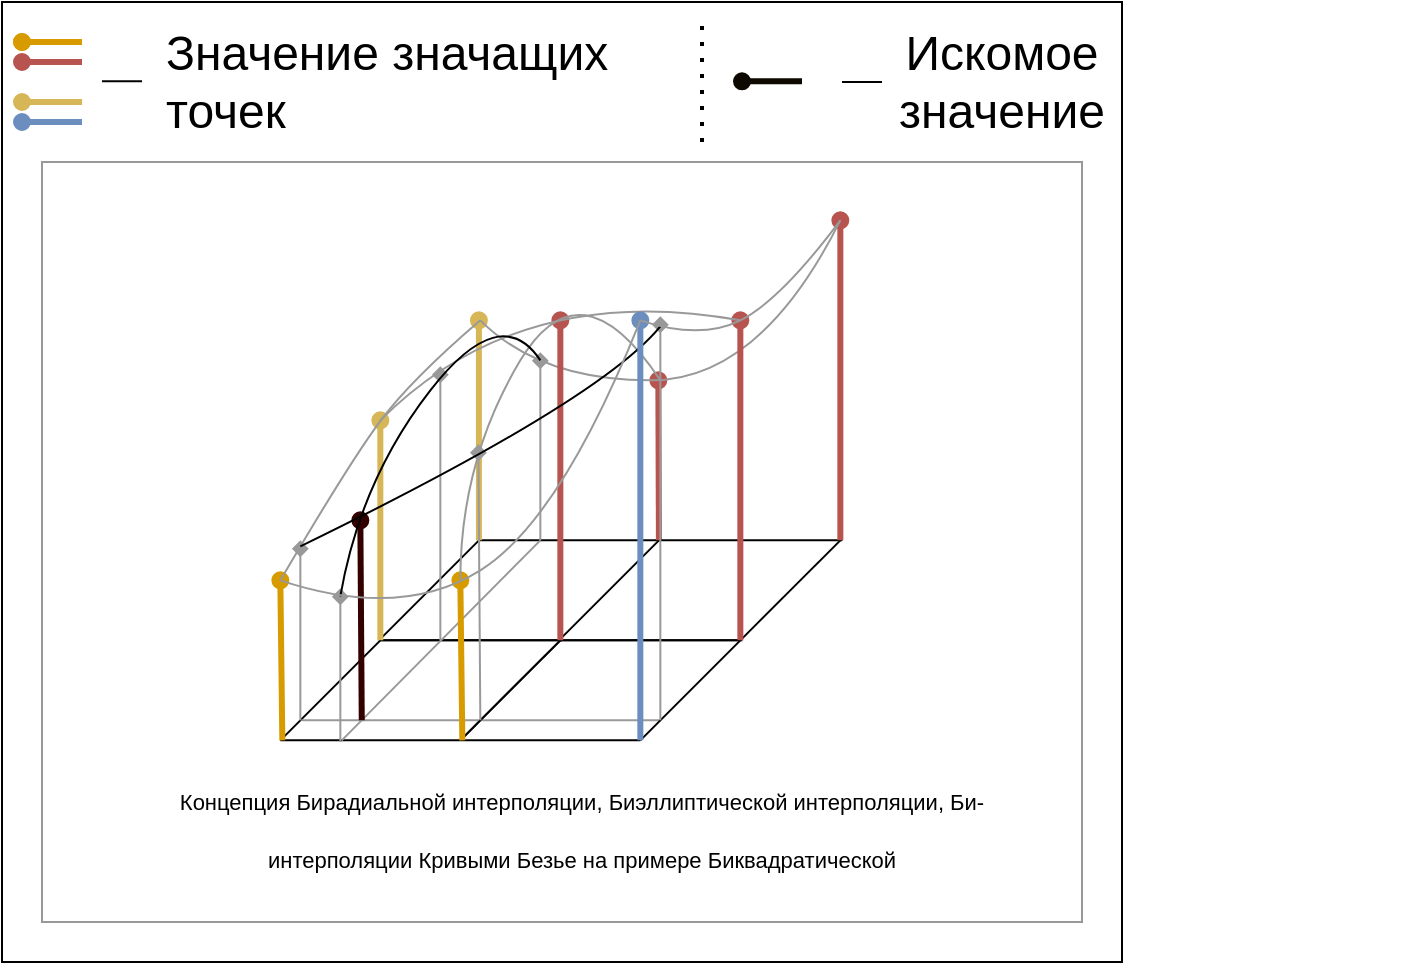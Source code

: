 <mxfile version="14.6.9" type="device"><diagram id="-4lXqh-0PWL5ccS_a5Df" name="Page-1"><mxGraphModel dx="1422" dy="762" grid="1" gridSize="10" guides="1" tooltips="1" connect="1" arrows="1" fold="1" page="1" pageScale="1" pageWidth="1169" pageHeight="827" math="0" shadow="0"><root><mxCell id="0"/><mxCell id="1" parent="0"/><mxCell id="HJSxzOpYitFrwOsImRiP-1" value="" style="rounded=0;whiteSpace=wrap;html=1;" parent="1" vertex="1"><mxGeometry x="200" y="120" width="560" height="480" as="geometry"/></mxCell><mxCell id="HJSxzOpYitFrwOsImRiP-3" value="" style="rounded=0;whiteSpace=wrap;html=1;strokeColor=#999999;" parent="1" vertex="1"><mxGeometry x="220" y="200" width="520" height="380" as="geometry"/></mxCell><mxCell id="HJSxzOpYitFrwOsImRiP-25" value="" style="endArrow=oval;html=1;entryX=0;entryY=0.5;entryDx=0;entryDy=0;endFill=1;strokeWidth=3;fillColor=#ffe6cc;strokeColor=#d79b00;" parent="1" edge="1"><mxGeometry width="50" height="50" relative="1" as="geometry"><mxPoint x="240" y="140" as="sourcePoint"/><mxPoint x="210" y="140" as="targetPoint"/></mxGeometry></mxCell><mxCell id="HJSxzOpYitFrwOsImRiP-26" value="" style="endArrow=oval;html=1;endFill=1;strokeWidth=3;fillColor=#dae8fc;strokeColor=#6c8ebf;entryX=0;entryY=0.5;entryDx=0;entryDy=0;" parent="1" edge="1"><mxGeometry width="50" height="50" relative="1" as="geometry"><mxPoint x="240" y="180" as="sourcePoint"/><mxPoint x="210" y="180" as="targetPoint"/></mxGeometry></mxCell><mxCell id="HJSxzOpYitFrwOsImRiP-29" value="" style="endArrow=none;html=1;strokeWidth=1;fontSize=25;entryX=1;entryY=0.5;entryDx=0;entryDy=0;exitX=0;exitY=0.5;exitDx=0;exitDy=0;" parent="1" edge="1"><mxGeometry width="50" height="50" relative="1" as="geometry"><mxPoint x="250" y="159.66" as="sourcePoint"/><mxPoint x="270" y="159.66" as="targetPoint"/></mxGeometry></mxCell><mxCell id="HJSxzOpYitFrwOsImRiP-32" value="Значение значащих&lt;br&gt;точек" style="text;html=1;strokeColor=none;fillColor=none;align=left;verticalAlign=middle;whiteSpace=wrap;rounded=0;labelBackgroundColor=none;fontSize=24;" parent="1" vertex="1"><mxGeometry x="280" y="150" width="350" height="20" as="geometry"/></mxCell><mxCell id="HJSxzOpYitFrwOsImRiP-40" value="" style="endArrow=none;html=1;strokeWidth=1;fontSize=24;entryX=1;entryY=0.5;entryDx=0;entryDy=0;exitX=0;exitY=0.5;exitDx=0;exitDy=0;" parent="1" edge="1"><mxGeometry width="50" height="50" relative="1" as="geometry"><mxPoint x="620" y="160" as="sourcePoint"/><mxPoint x="640" y="160" as="targetPoint"/></mxGeometry></mxCell><mxCell id="HJSxzOpYitFrwOsImRiP-41" value="Искомое значение" style="text;html=1;strokeColor=none;fillColor=none;align=center;verticalAlign=middle;whiteSpace=wrap;rounded=0;labelBackgroundColor=none;fontSize=24;" parent="1" vertex="1"><mxGeometry x="650" y="150" width="100" height="20" as="geometry"/></mxCell><mxCell id="HJSxzOpYitFrwOsImRiP-47" value="" style="endArrow=none;dashed=1;html=1;dashPattern=1 3;strokeWidth=2;fontSize=24;entryX=0.5;entryY=0;entryDx=0;entryDy=0;exitX=0.5;exitY=1;exitDx=0;exitDy=0;" parent="1" edge="1"><mxGeometry width="50" height="50" relative="1" as="geometry"><mxPoint x="550" y="190" as="sourcePoint"/><mxPoint x="550" y="130" as="targetPoint"/></mxGeometry></mxCell><mxCell id="CwhHVLE3A6wvsUV2nrfS-10" value="" style="group" parent="1" vertex="1" connectable="0"><mxGeometry x="240.0" y="240" width="660" height="330" as="geometry"/></mxCell><mxCell id="HJSxzOpYitFrwOsImRiP-18" value="&lt;font style=&quot;font-size: 11px&quot;&gt;Концепция Бирадиальной интерполяции, Биэллиптической интерполяции, Би-интерполяции Кривыми Безье на примере Биквадратической&lt;/font&gt;" style="text;html=1;strokeColor=none;fillColor=none;align=center;verticalAlign=middle;whiteSpace=wrap;rounded=0;labelBackgroundColor=none;fontSize=24;" parent="CwhHVLE3A6wvsUV2nrfS-10" vertex="1"><mxGeometry x="20" y="280" width="460" height="20" as="geometry"/></mxCell><mxCell id="CwhHVLE3A6wvsUV2nrfS-17" value="" style="endArrow=oval;html=1;entryX=0;entryY=0.5;entryDx=0;entryDy=0;endFill=1;strokeWidth=3;fillColor=#ffe6cc;strokeColor=#0D0900;" parent="1" edge="1"><mxGeometry width="50" height="50" relative="1" as="geometry"><mxPoint x="600" y="159.66" as="sourcePoint"/><mxPoint x="570" y="159.66" as="targetPoint"/></mxGeometry></mxCell><mxCell id="w45hjgd6UTXqlvElqUaR-13" value="" style="endArrow=oval;html=1;entryX=0;entryY=0.5;entryDx=0;entryDy=0;endFill=1;strokeWidth=3;fillColor=#ffe6cc;strokeColor=#d79b00;" parent="1" edge="1"><mxGeometry width="50" height="50" relative="1" as="geometry"><mxPoint x="240" y="140" as="sourcePoint"/><mxPoint x="210" y="140" as="targetPoint"/></mxGeometry></mxCell><mxCell id="w45hjgd6UTXqlvElqUaR-14" value="" style="endArrow=oval;html=1;entryX=0;entryY=0.5;entryDx=0;entryDy=0;endFill=1;strokeWidth=3;fillColor=#f8cecc;strokeColor=#b85450;" parent="1" edge="1"><mxGeometry width="50" height="50" relative="1" as="geometry"><mxPoint x="240" y="150" as="sourcePoint"/><mxPoint x="210" y="150" as="targetPoint"/></mxGeometry></mxCell><mxCell id="w45hjgd6UTXqlvElqUaR-36" value="" style="endArrow=oval;html=1;entryX=0;entryY=0.5;entryDx=0;entryDy=0;endFill=1;strokeWidth=3;fillColor=#fff2cc;strokeColor=#d6b656;" parent="1" edge="1"><mxGeometry width="50" height="50" relative="1" as="geometry"><mxPoint x="240" y="170.0" as="sourcePoint"/><mxPoint x="210" y="170.0" as="targetPoint"/></mxGeometry></mxCell><mxCell id="Py6nMap0JqkXv_JmQDkg-1" value="" style="group" vertex="1" connectable="0" parent="1"><mxGeometry x="339.17" y="229.17" width="281" height="260.8" as="geometry"/></mxCell><mxCell id="VWwX7R0DvCeg-Mqcx3G7-16" value="" style="endArrow=none;html=1;" parent="Py6nMap0JqkXv_JmQDkg-1" edge="1"><mxGeometry width="50" height="50" relative="1" as="geometry"><mxPoint x="49.29" y="210" as="sourcePoint"/><mxPoint x="99.29" y="160" as="targetPoint"/></mxGeometry></mxCell><mxCell id="VWwX7R0DvCeg-Mqcx3G7-17" value="" style="endArrow=none;html=1;" parent="Py6nMap0JqkXv_JmQDkg-1" edge="1"><mxGeometry width="50" height="50" relative="1" as="geometry"><mxPoint x="139.29" y="210" as="sourcePoint"/><mxPoint x="189.29" y="160" as="targetPoint"/></mxGeometry></mxCell><mxCell id="VWwX7R0DvCeg-Mqcx3G7-18" value="" style="endArrow=none;html=1;" parent="Py6nMap0JqkXv_JmQDkg-1" edge="1"><mxGeometry width="50" height="50" relative="1" as="geometry"><mxPoint x="190.29" y="160" as="sourcePoint"/><mxPoint x="99.29" y="160" as="targetPoint"/></mxGeometry></mxCell><mxCell id="VWwX7R0DvCeg-Mqcx3G7-19" value="" style="endArrow=none;html=1;" parent="Py6nMap0JqkXv_JmQDkg-1" edge="1"><mxGeometry width="50" height="50" relative="1" as="geometry"><mxPoint x="49.29" y="210" as="sourcePoint"/><mxPoint x="139.29" y="210" as="targetPoint"/></mxGeometry></mxCell><mxCell id="VWwX7R0DvCeg-Mqcx3G7-21" value="" style="endArrow=oval;html=1;endFill=1;strokeWidth=3;fillColor=#fff2cc;strokeColor=#d6b656;" parent="Py6nMap0JqkXv_JmQDkg-1" edge="1"><mxGeometry width="50" height="50" relative="1" as="geometry"><mxPoint x="99.29" y="160" as="sourcePoint"/><mxPoint x="99.29" y="50" as="targetPoint"/></mxGeometry></mxCell><mxCell id="VWwX7R0DvCeg-Mqcx3G7-22" value="" style="endArrow=oval;html=1;endFill=1;strokeWidth=3;fillColor=#f8cecc;strokeColor=#b85450;" parent="Py6nMap0JqkXv_JmQDkg-1" edge="1"><mxGeometry width="50" height="50" relative="1" as="geometry"><mxPoint x="189.29" y="160" as="sourcePoint"/><mxPoint x="189" y="80" as="targetPoint"/></mxGeometry></mxCell><mxCell id="VWwX7R0DvCeg-Mqcx3G7-59" value="" style="endArrow=none;html=1;" parent="Py6nMap0JqkXv_JmQDkg-1" edge="1"><mxGeometry width="50" height="50" relative="1" as="geometry"><mxPoint x="230" y="210" as="sourcePoint"/><mxPoint x="280" y="160" as="targetPoint"/></mxGeometry></mxCell><mxCell id="VWwX7R0DvCeg-Mqcx3G7-60" value="" style="endArrow=none;html=1;" parent="Py6nMap0JqkXv_JmQDkg-1" edge="1"><mxGeometry width="50" height="50" relative="1" as="geometry"><mxPoint x="281" y="160" as="sourcePoint"/><mxPoint x="190" y="160" as="targetPoint"/></mxGeometry></mxCell><mxCell id="VWwX7R0DvCeg-Mqcx3G7-61" value="" style="endArrow=none;html=1;" parent="Py6nMap0JqkXv_JmQDkg-1" edge="1"><mxGeometry width="50" height="50" relative="1" as="geometry"><mxPoint x="140" y="210" as="sourcePoint"/><mxPoint x="230" y="210" as="targetPoint"/></mxGeometry></mxCell><mxCell id="VWwX7R0DvCeg-Mqcx3G7-64" value="" style="endArrow=oval;html=1;endFill=1;strokeWidth=3;fillColor=#f8cecc;strokeColor=#b85450;" parent="Py6nMap0JqkXv_JmQDkg-1" edge="1"><mxGeometry width="50" height="50" relative="1" as="geometry"><mxPoint x="280" y="160" as="sourcePoint"/><mxPoint x="280.0" as="targetPoint"/></mxGeometry></mxCell><mxCell id="VWwX7R0DvCeg-Mqcx3G7-79" value="" style="endArrow=none;html=1;" parent="Py6nMap0JqkXv_JmQDkg-1" edge="1"><mxGeometry width="50" height="50" relative="1" as="geometry"><mxPoint y="260" as="sourcePoint"/><mxPoint x="50" y="210" as="targetPoint"/></mxGeometry></mxCell><mxCell id="VWwX7R0DvCeg-Mqcx3G7-80" value="" style="endArrow=none;html=1;" parent="Py6nMap0JqkXv_JmQDkg-1" edge="1"><mxGeometry width="50" height="50" relative="1" as="geometry"><mxPoint x="90" y="260" as="sourcePoint"/><mxPoint x="140" y="210" as="targetPoint"/></mxGeometry></mxCell><mxCell id="VWwX7R0DvCeg-Mqcx3G7-81" value="" style="endArrow=none;html=1;" parent="Py6nMap0JqkXv_JmQDkg-1" edge="1"><mxGeometry width="50" height="50" relative="1" as="geometry"><mxPoint x="141" y="210" as="sourcePoint"/><mxPoint x="50" y="210" as="targetPoint"/></mxGeometry></mxCell><mxCell id="VWwX7R0DvCeg-Mqcx3G7-82" value="" style="endArrow=none;html=1;" parent="Py6nMap0JqkXv_JmQDkg-1" edge="1"><mxGeometry width="50" height="50" relative="1" as="geometry"><mxPoint y="260" as="sourcePoint"/><mxPoint x="90" y="260" as="targetPoint"/></mxGeometry></mxCell><mxCell id="VWwX7R0DvCeg-Mqcx3G7-83" value="" style="endArrow=oval;html=1;endFill=1;strokeWidth=3;fillColor=#ffe6cc;strokeColor=#d79b00;" parent="Py6nMap0JqkXv_JmQDkg-1" edge="1"><mxGeometry width="50" height="50" relative="1" as="geometry"><mxPoint x="1" y="260" as="sourcePoint"/><mxPoint y="180" as="targetPoint"/></mxGeometry></mxCell><mxCell id="VWwX7R0DvCeg-Mqcx3G7-84" value="" style="endArrow=oval;html=1;endFill=1;strokeWidth=3;fillColor=#fff2cc;strokeColor=#d6b656;" parent="Py6nMap0JqkXv_JmQDkg-1" edge="1"><mxGeometry width="50" height="50" relative="1" as="geometry"><mxPoint x="50" y="210" as="sourcePoint"/><mxPoint x="50" y="100" as="targetPoint"/></mxGeometry></mxCell><mxCell id="VWwX7R0DvCeg-Mqcx3G7-86" value="" style="endArrow=none;html=1;strokeColor=#999999;" parent="Py6nMap0JqkXv_JmQDkg-1" edge="1"><mxGeometry width="50" height="50" relative="1" as="geometry"><mxPoint x="30.71" y="260" as="sourcePoint"/><mxPoint x="130" y="160" as="targetPoint"/></mxGeometry></mxCell><mxCell id="VWwX7R0DvCeg-Mqcx3G7-87" value="" style="endArrow=none;html=1;strokeColor=#999999;" parent="Py6nMap0JqkXv_JmQDkg-1" edge="1"><mxGeometry width="50" height="50" relative="1" as="geometry"><mxPoint x="10.71" y="250" as="sourcePoint"/><mxPoint x="190" y="250" as="targetPoint"/></mxGeometry></mxCell><mxCell id="VWwX7R0DvCeg-Mqcx3G7-99" value="" style="endArrow=oval;html=1;endFill=1;strokeWidth=3;fillColor=#dae8fc;strokeColor=#330000;" parent="Py6nMap0JqkXv_JmQDkg-1" edge="1"><mxGeometry width="50" height="50" relative="1" as="geometry"><mxPoint x="40.71" y="250" as="sourcePoint"/><mxPoint x="40" y="150" as="targetPoint"/></mxGeometry></mxCell><mxCell id="VWwX7R0DvCeg-Mqcx3G7-100" value="" style="endArrow=none;html=1;" parent="Py6nMap0JqkXv_JmQDkg-1" edge="1"><mxGeometry width="50" height="50" relative="1" as="geometry"><mxPoint x="90" y="260" as="sourcePoint"/><mxPoint x="140" y="210" as="targetPoint"/></mxGeometry></mxCell><mxCell id="VWwX7R0DvCeg-Mqcx3G7-101" value="" style="endArrow=none;html=1;" parent="Py6nMap0JqkXv_JmQDkg-1" edge="1"><mxGeometry width="50" height="50" relative="1" as="geometry"><mxPoint x="180" y="260" as="sourcePoint"/><mxPoint x="230" y="210" as="targetPoint"/></mxGeometry></mxCell><mxCell id="VWwX7R0DvCeg-Mqcx3G7-102" value="" style="endArrow=none;html=1;" parent="Py6nMap0JqkXv_JmQDkg-1" edge="1"><mxGeometry width="50" height="50" relative="1" as="geometry"><mxPoint x="231" y="210" as="sourcePoint"/><mxPoint x="140" y="210" as="targetPoint"/></mxGeometry></mxCell><mxCell id="VWwX7R0DvCeg-Mqcx3G7-103" value="" style="endArrow=none;html=1;" parent="Py6nMap0JqkXv_JmQDkg-1" edge="1"><mxGeometry width="50" height="50" relative="1" as="geometry"><mxPoint x="90" y="260" as="sourcePoint"/><mxPoint x="180" y="260" as="targetPoint"/></mxGeometry></mxCell><mxCell id="VWwX7R0DvCeg-Mqcx3G7-104" value="" style="endArrow=oval;html=1;endFill=1;strokeWidth=3;fillColor=#ffe6cc;strokeColor=#d79b00;" parent="Py6nMap0JqkXv_JmQDkg-1" edge="1"><mxGeometry width="50" height="50" relative="1" as="geometry"><mxPoint x="91" y="260" as="sourcePoint"/><mxPoint x="90" y="180" as="targetPoint"/></mxGeometry></mxCell><mxCell id="VWwX7R0DvCeg-Mqcx3G7-122" value="" style="curved=1;endArrow=none;html=1;strokeColor=#999999;endFill=0;" parent="Py6nMap0JqkXv_JmQDkg-1" edge="1"><mxGeometry width="50" height="50" relative="1" as="geometry"><mxPoint y="180" as="sourcePoint"/><mxPoint x="100" y="50" as="targetPoint"/><Array as="points"><mxPoint x="34" y="122"/><mxPoint x="65" y="80"/></Array></mxGeometry></mxCell><mxCell id="VWwX7R0DvCeg-Mqcx3G7-127" value="" style="curved=1;endArrow=none;html=1;strokeColor=#999999;endFill=0;" parent="Py6nMap0JqkXv_JmQDkg-1" edge="1"><mxGeometry width="50" height="50" relative="1" as="geometry"><mxPoint x="100" y="50" as="sourcePoint"/><mxPoint x="280" as="targetPoint"/><Array as="points"><mxPoint x="130" y="80"/><mxPoint x="240" y="80"/></Array></mxGeometry></mxCell><mxCell id="VWwX7R0DvCeg-Mqcx3G7-128" value="" style="endArrow=oval;html=1;endFill=1;strokeWidth=3;fillColor=#f8cecc;strokeColor=#b85450;" parent="Py6nMap0JqkXv_JmQDkg-1" edge="1"><mxGeometry width="50" height="50" relative="1" as="geometry"><mxPoint x="140" y="210" as="sourcePoint"/><mxPoint x="140.0" y="50" as="targetPoint"/></mxGeometry></mxCell><mxCell id="VWwX7R0DvCeg-Mqcx3G7-129" value="" style="endArrow=oval;html=1;endFill=1;strokeWidth=3;fillColor=#f8cecc;strokeColor=#b85450;" parent="Py6nMap0JqkXv_JmQDkg-1" edge="1"><mxGeometry width="50" height="50" relative="1" as="geometry"><mxPoint x="230" y="210" as="sourcePoint"/><mxPoint x="230.0" y="50" as="targetPoint"/></mxGeometry></mxCell><mxCell id="VWwX7R0DvCeg-Mqcx3G7-132" value="" style="curved=1;endArrow=none;html=1;strokeColor=#999999;endFill=0;" parent="Py6nMap0JqkXv_JmQDkg-1" edge="1"><mxGeometry width="50" height="50" relative="1" as="geometry"><mxPoint x="90" y="180" as="sourcePoint"/><mxPoint x="190" y="80" as="targetPoint"/><Array as="points"><mxPoint x="90" y="120"/><mxPoint x="150" y="20"/></Array></mxGeometry></mxCell><mxCell id="VWwX7R0DvCeg-Mqcx3G7-134" value="" style="curved=1;endArrow=none;html=1;strokeColor=#999999;endFill=0;" parent="Py6nMap0JqkXv_JmQDkg-1" edge="1"><mxGeometry width="50" height="50" relative="1" as="geometry"><mxPoint x="50" y="100" as="sourcePoint"/><mxPoint x="230" y="50" as="targetPoint"/><Array as="points"><mxPoint x="120" y="30"/></Array></mxGeometry></mxCell><mxCell id="VWwX7R0DvCeg-Mqcx3G7-137" value="" style="endArrow=diamond;html=1;strokeColor=#999999;endFill=1;" parent="Py6nMap0JqkXv_JmQDkg-1" edge="1"><mxGeometry width="50" height="50" relative="1" as="geometry"><mxPoint x="30" y="260.8" as="sourcePoint"/><mxPoint x="30" y="184" as="targetPoint"/></mxGeometry></mxCell><mxCell id="VWwX7R0DvCeg-Mqcx3G7-138" value="" style="endArrow=diamond;html=1;strokeColor=#999999;endFill=1;" parent="Py6nMap0JqkXv_JmQDkg-1" edge="1"><mxGeometry width="50" height="50" relative="1" as="geometry"><mxPoint x="10" y="250" as="sourcePoint"/><mxPoint x="10" y="160" as="targetPoint"/></mxGeometry></mxCell><mxCell id="VWwX7R0DvCeg-Mqcx3G7-139" value="" style="endArrow=diamond;html=1;strokeColor=#999999;endFill=1;" parent="Py6nMap0JqkXv_JmQDkg-1" edge="1"><mxGeometry width="50" height="50" relative="1" as="geometry"><mxPoint x="190" y="250" as="sourcePoint"/><mxPoint x="190" y="48" as="targetPoint"/></mxGeometry></mxCell><mxCell id="VWwX7R0DvCeg-Mqcx3G7-140" value="" style="endArrow=diamond;html=1;strokeColor=#999999;endFill=1;" parent="Py6nMap0JqkXv_JmQDkg-1" edge="1"><mxGeometry width="50" height="50" relative="1" as="geometry"><mxPoint x="100" y="250" as="sourcePoint"/><mxPoint x="99" y="112" as="targetPoint"/></mxGeometry></mxCell><mxCell id="VWwX7R0DvCeg-Mqcx3G7-142" value="" style="endArrow=none;html=1;strokeColor=#999999;startArrow=diamond;startFill=1;" parent="Py6nMap0JqkXv_JmQDkg-1" edge="1"><mxGeometry width="50" height="50" relative="1" as="geometry"><mxPoint x="80" y="73" as="sourcePoint"/><mxPoint x="80" y="210" as="targetPoint"/></mxGeometry></mxCell><mxCell id="VWwX7R0DvCeg-Mqcx3G7-143" value="" style="endArrow=none;html=1;strokeColor=#999999;endFill=0;startArrow=diamond;startFill=1;" parent="Py6nMap0JqkXv_JmQDkg-1" edge="1"><mxGeometry width="50" height="50" relative="1" as="geometry"><mxPoint x="130" y="66" as="sourcePoint"/><mxPoint x="130" y="160" as="targetPoint"/></mxGeometry></mxCell><mxCell id="VWwX7R0DvCeg-Mqcx3G7-144" value="" style="curved=1;endArrow=none;html=1;endFill=0;" parent="Py6nMap0JqkXv_JmQDkg-1" edge="1"><mxGeometry width="50" height="50" relative="1" as="geometry"><mxPoint x="30" y="188" as="sourcePoint"/><mxPoint x="130" y="70" as="targetPoint"/><Array as="points"><mxPoint x="40" y="130"/><mxPoint x="110" y="40"/></Array></mxGeometry></mxCell><mxCell id="VWwX7R0DvCeg-Mqcx3G7-145" value="" style="curved=1;endArrow=none;html=1;strokeColor=#000000;endFill=0;" parent="Py6nMap0JqkXv_JmQDkg-1" edge="1"><mxGeometry width="50" height="50" relative="1" as="geometry"><mxPoint x="10" y="163" as="sourcePoint"/><mxPoint x="190" y="53" as="targetPoint"/><Array as="points"><mxPoint x="160" y="90"/></Array></mxGeometry></mxCell><mxCell id="SSUgEgBpHo7mgJpnlSut-1" value="" style="endArrow=oval;html=1;endFill=1;strokeWidth=3;fillColor=#dae8fc;strokeColor=#6c8ebf;" parent="Py6nMap0JqkXv_JmQDkg-1" edge="1"><mxGeometry width="50" height="50" relative="1" as="geometry"><mxPoint x="180" y="260.0" as="sourcePoint"/><mxPoint x="180" y="50" as="targetPoint"/></mxGeometry></mxCell><mxCell id="SSUgEgBpHo7mgJpnlSut-2" value="" style="curved=1;endArrow=none;html=1;strokeColor=#999999;endFill=0;" parent="Py6nMap0JqkXv_JmQDkg-1" edge="1"><mxGeometry width="50" height="50" relative="1" as="geometry"><mxPoint x="180" y="50" as="sourcePoint"/><mxPoint x="280" as="targetPoint"/><Array as="points"><mxPoint x="210" y="60"/><mxPoint x="250" y="40"/></Array></mxGeometry></mxCell><mxCell id="SSUgEgBpHo7mgJpnlSut-3" value="" style="curved=1;endArrow=none;html=1;strokeColor=#999999;endFill=0;" parent="Py6nMap0JqkXv_JmQDkg-1" edge="1"><mxGeometry width="50" height="50" relative="1" as="geometry"><mxPoint y="180.0" as="sourcePoint"/><mxPoint x="180" y="50" as="targetPoint"/><Array as="points"><mxPoint x="60" y="200"/><mxPoint x="140" y="150"/></Array></mxGeometry></mxCell></root></mxGraphModel></diagram></mxfile>